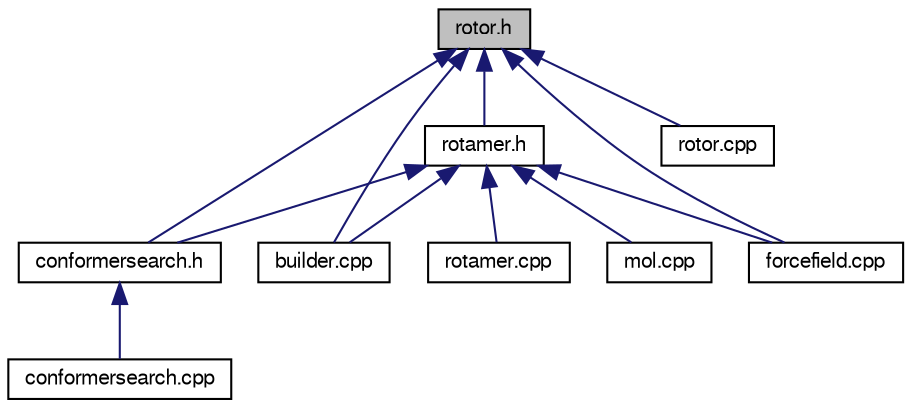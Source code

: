 digraph G
{
  edge [fontname="FreeSans",fontsize="10",labelfontname="FreeSans",labelfontsize="10"];
  node [fontname="FreeSans",fontsize="10",shape=record];
  Node1 [label="rotor.h",height=0.2,width=0.4,color="black", fillcolor="grey75", style="filled" fontcolor="black"];
  Node1 -> Node2 [dir=back,color="midnightblue",fontsize="10",style="solid",fontname="FreeSans"];
  Node2 [label="conformersearch.h",height=0.2,width=0.4,color="black", fillcolor="white", style="filled",URL="$conformersearch_8h.shtml"];
  Node2 -> Node3 [dir=back,color="midnightblue",fontsize="10",style="solid",fontname="FreeSans"];
  Node3 [label="conformersearch.cpp",height=0.2,width=0.4,color="black", fillcolor="white", style="filled",URL="$conformersearch_8cpp.shtml"];
  Node1 -> Node4 [dir=back,color="midnightblue",fontsize="10",style="solid",fontname="FreeSans"];
  Node4 [label="rotamer.h",height=0.2,width=0.4,color="black", fillcolor="white", style="filled",URL="$rotamer_8h.shtml",tooltip="Handle rotamer list data."];
  Node4 -> Node2 [dir=back,color="midnightblue",fontsize="10",style="solid",fontname="FreeSans"];
  Node4 -> Node5 [dir=back,color="midnightblue",fontsize="10",style="solid",fontname="FreeSans"];
  Node5 [label="builder.cpp",height=0.2,width=0.4,color="black", fillcolor="white", style="filled",URL="$builder_8cpp.shtml",tooltip="Handle OBBuilder class."];
  Node4 -> Node6 [dir=back,color="midnightblue",fontsize="10",style="solid",fontname="FreeSans"];
  Node6 [label="forcefield.cpp",height=0.2,width=0.4,color="black", fillcolor="white", style="filled",URL="$forcefield_8cpp.shtml",tooltip="Handle OBForceField class."];
  Node4 -> Node7 [dir=back,color="midnightblue",fontsize="10",style="solid",fontname="FreeSans"];
  Node7 [label="mol.cpp",height=0.2,width=0.4,color="black", fillcolor="white", style="filled",URL="$mol_8cpp.shtml",tooltip="Handle molecules. Implementation of OBMol."];
  Node4 -> Node8 [dir=back,color="midnightblue",fontsize="10",style="solid",fontname="FreeSans"];
  Node8 [label="rotamer.cpp",height=0.2,width=0.4,color="black", fillcolor="white", style="filled",URL="$rotamer_8cpp.shtml",tooltip="Handle rotamer list data."];
  Node1 -> Node5 [dir=back,color="midnightblue",fontsize="10",style="solid",fontname="FreeSans"];
  Node1 -> Node6 [dir=back,color="midnightblue",fontsize="10",style="solid",fontname="FreeSans"];
  Node1 -> Node9 [dir=back,color="midnightblue",fontsize="10",style="solid",fontname="FreeSans"];
  Node9 [label="rotor.cpp",height=0.2,width=0.4,color="black", fillcolor="white", style="filled",URL="$rotor_8cpp.shtml",tooltip="Rotate dihedral angles according to rotor rules."];
}
